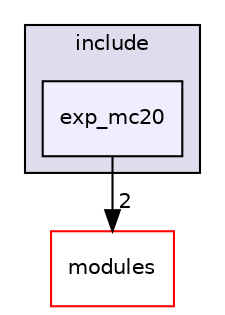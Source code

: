 digraph "exp_mc20" {
  compound=true
  node [ fontsize="10", fontname="Helvetica"];
  edge [ labelfontsize="10", labelfontname="Helvetica"];
  subgraph clusterdir_6b015ad4dd8dc2d6d73e7e972420301e {
    graph [ bgcolor="#ddddee", pencolor="black", label="include" fontname="Helvetica", fontsize="10", URL="dir_6b015ad4dd8dc2d6d73e7e972420301e.html"]
  dir_998c14576f5649bb508a1efeb5c3a2ed [shape=box, label="exp_mc20", style="filled", fillcolor="#eeeeff", pencolor="black", URL="dir_998c14576f5649bb508a1efeb5c3a2ed.html"];
  }
  dir_ee3c23494b4011e6a628e4900ef262df [shape=box label="modules" fillcolor="white" style="filled" color="red" URL="dir_ee3c23494b4011e6a628e4900ef262df.html"];
  dir_998c14576f5649bb508a1efeb5c3a2ed->dir_ee3c23494b4011e6a628e4900ef262df [headlabel="2", labeldistance=1.5 headhref="dir_000113_000074.html"];
}

